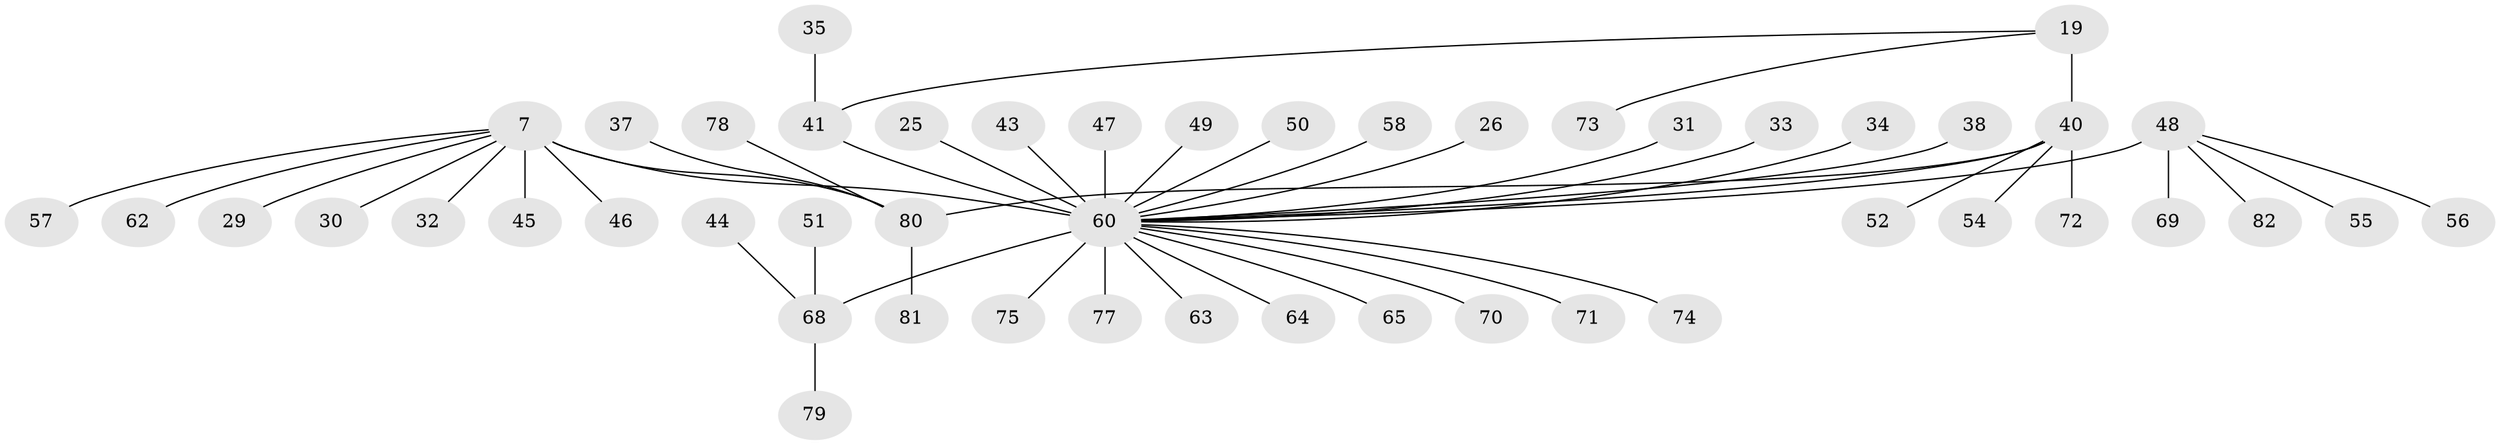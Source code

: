 // original degree distribution, {8: 0.036585365853658534, 7: 0.036585365853658534, 4: 0.036585365853658534, 5: 0.036585365853658534, 10: 0.036585365853658534, 6: 0.04878048780487805, 11: 0.012195121951219513, 2: 0.13414634146341464, 3: 0.04878048780487805, 1: 0.573170731707317}
// Generated by graph-tools (version 1.1) at 2025/57/03/04/25 21:57:18]
// undirected, 49 vertices, 50 edges
graph export_dot {
graph [start="1"]
  node [color=gray90,style=filled];
  7 [super="+5"];
  19 [super="+17"];
  25;
  26;
  29;
  30;
  31;
  32;
  33;
  34 [super="+21"];
  35;
  37 [super="+28"];
  38;
  40 [super="+20+23"];
  41 [super="+16"];
  43;
  44;
  45;
  46;
  47;
  48 [super="+12+27"];
  49;
  50;
  51;
  52;
  54;
  55;
  56;
  57;
  58;
  60 [super="+39+11"];
  62;
  63 [super="+61"];
  64 [super="+53"];
  65;
  68 [super="+59+36+3"];
  69;
  70;
  71;
  72;
  73;
  74;
  75;
  77 [super="+67"];
  78;
  79 [super="+66"];
  80 [super="+76+8"];
  81;
  82 [super="+24"];
  7 -- 30;
  7 -- 32;
  7 -- 45;
  7 -- 46;
  7 -- 60 [weight=4];
  7 -- 62;
  7 -- 57;
  7 -- 29;
  7 -- 80 [weight=4];
  19 -- 73;
  19 -- 41;
  19 -- 40 [weight=4];
  25 -- 60;
  26 -- 60;
  31 -- 60;
  33 -- 60;
  34 -- 60;
  35 -- 41;
  37 -- 80;
  38 -- 60;
  40 -- 72;
  40 -- 80;
  40 -- 52;
  40 -- 54;
  40 -- 60 [weight=2];
  41 -- 60 [weight=6];
  43 -- 60;
  44 -- 68;
  47 -- 60 [weight=2];
  48 -- 82;
  48 -- 69;
  48 -- 55;
  48 -- 56;
  48 -- 60 [weight=4];
  49 -- 60;
  50 -- 60 [weight=2];
  51 -- 68;
  58 -- 60;
  60 -- 65;
  60 -- 68 [weight=7];
  60 -- 70;
  60 -- 71;
  60 -- 75;
  60 -- 63;
  60 -- 64;
  60 -- 74;
  60 -- 77;
  68 -- 79;
  78 -- 80;
  80 -- 81;
}
